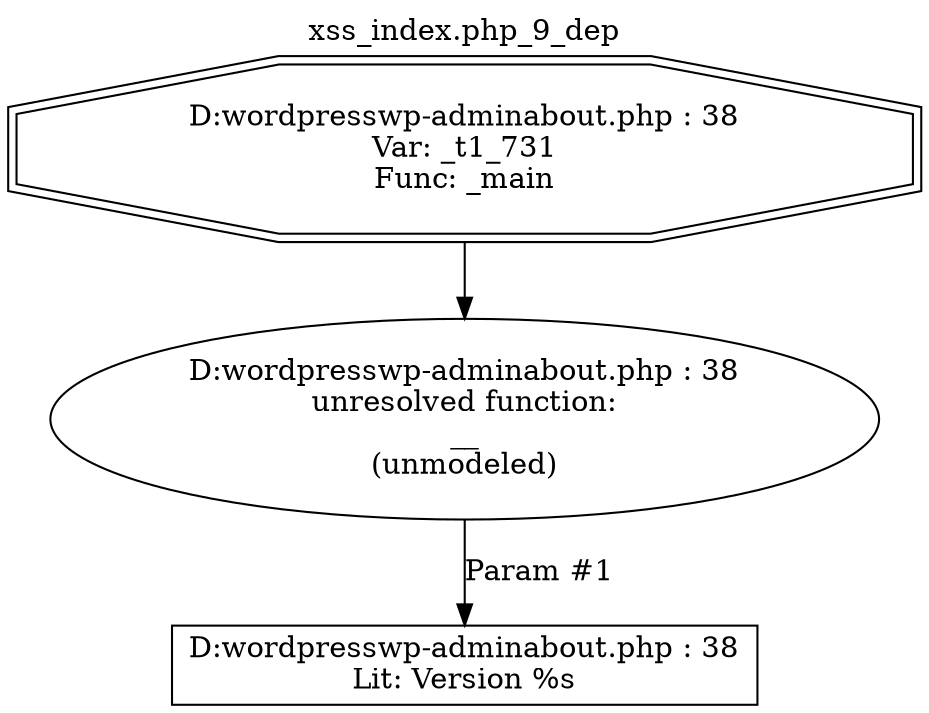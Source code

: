 digraph cfg {
  label="xss_index.php_9_dep";
  labelloc=t;
  n1 [shape=doubleoctagon, label="D:\wordpress\wp-admin\about.php : 38\nVar: _t1_731\nFunc: _main\n"];
  n2 [shape=ellipse, label="D:\wordpress\wp-admin\about.php : 38\nunresolved function:\n__\n(unmodeled)\n"];
  n3 [shape=box, label="D:\wordpress\wp-admin\about.php : 38\nLit: Version %s\n"];
  n1 -> n2;
  n2 -> n3[label="Param #1"];
}
